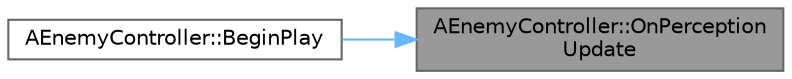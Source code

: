 digraph "AEnemyController::OnPerceptionUpdate"
{
 // LATEX_PDF_SIZE
  bgcolor="transparent";
  edge [fontname=Helvetica,fontsize=10,labelfontname=Helvetica,labelfontsize=10];
  node [fontname=Helvetica,fontsize=10,shape=box,height=0.2,width=0.4];
  rankdir="RL";
  Node1 [id="Node000001",label="AEnemyController::OnPerception\lUpdate",height=0.2,width=0.4,color="gray40", fillcolor="grey60", style="filled", fontcolor="black",tooltip=" "];
  Node1 -> Node2 [id="edge1_Node000001_Node000002",dir="back",color="steelblue1",style="solid",tooltip=" "];
  Node2 [id="Node000002",label="AEnemyController::BeginPlay",height=0.2,width=0.4,color="grey40", fillcolor="white", style="filled",URL="$class_a_enemy_controller.html#ac0a494262d237b783a01cbafb8803100",tooltip=" "];
}
